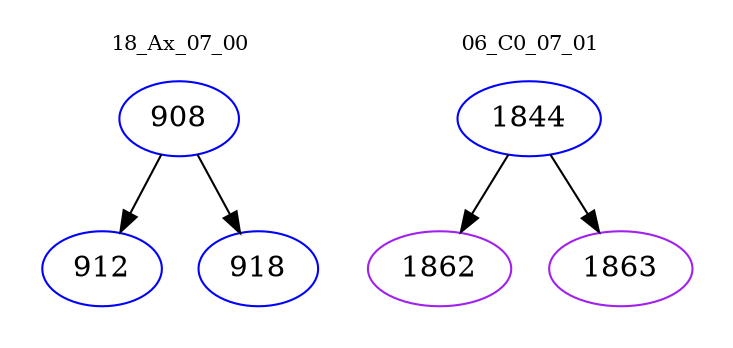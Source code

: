 digraph{
subgraph cluster_0 {
color = white
label = "18_Ax_07_00";
fontsize=10;
T0_908 [label="908", color="blue"]
T0_908 -> T0_912 [color="black"]
T0_912 [label="912", color="blue"]
T0_908 -> T0_918 [color="black"]
T0_918 [label="918", color="blue"]
}
subgraph cluster_1 {
color = white
label = "06_C0_07_01";
fontsize=10;
T1_1844 [label="1844", color="blue"]
T1_1844 -> T1_1862 [color="black"]
T1_1862 [label="1862", color="purple"]
T1_1844 -> T1_1863 [color="black"]
T1_1863 [label="1863", color="purple"]
}
}
